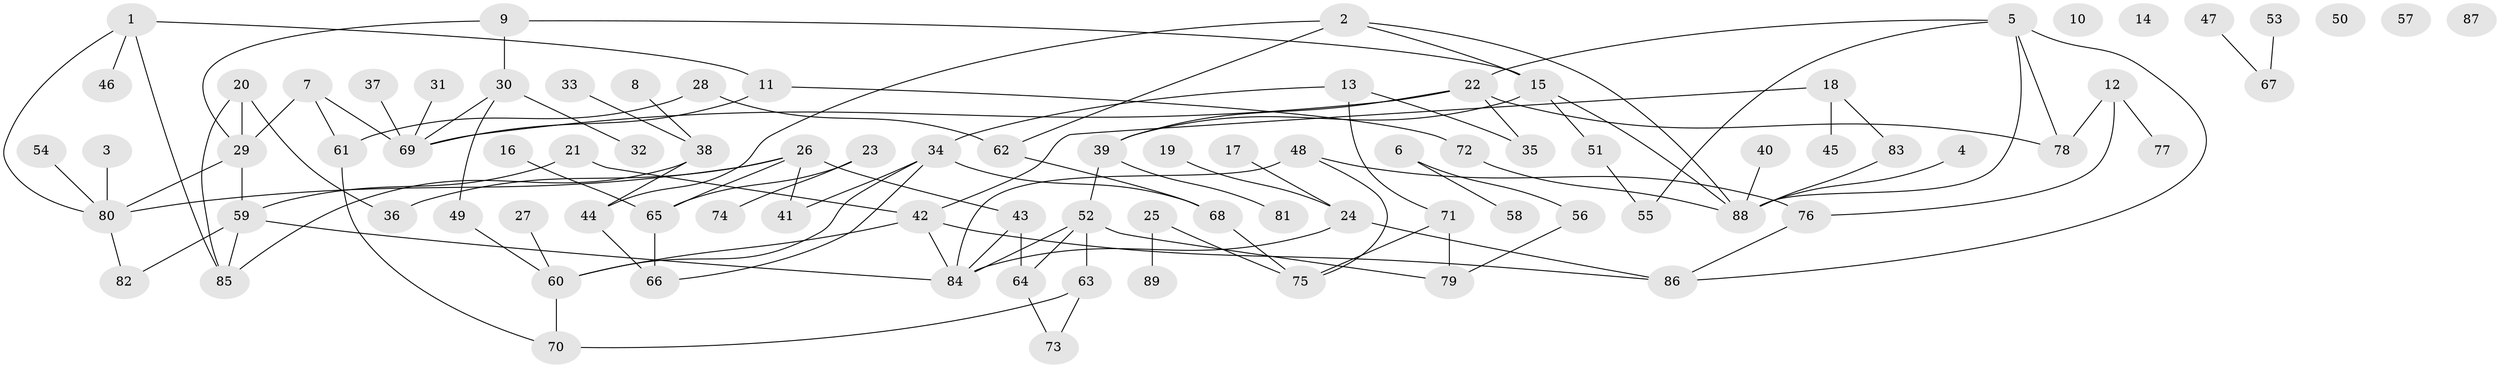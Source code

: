 // coarse degree distribution, {1: 0.36363636363636365, 0: 0.11363636363636363, 6: 0.06818181818181818, 2: 0.18181818181818182, 3: 0.09090909090909091, 4: 0.06818181818181818, 5: 0.045454545454545456, 7: 0.022727272727272728, 8: 0.022727272727272728, 11: 0.022727272727272728}
// Generated by graph-tools (version 1.1) at 2025/43/03/04/25 21:43:36]
// undirected, 89 vertices, 117 edges
graph export_dot {
graph [start="1"]
  node [color=gray90,style=filled];
  1;
  2;
  3;
  4;
  5;
  6;
  7;
  8;
  9;
  10;
  11;
  12;
  13;
  14;
  15;
  16;
  17;
  18;
  19;
  20;
  21;
  22;
  23;
  24;
  25;
  26;
  27;
  28;
  29;
  30;
  31;
  32;
  33;
  34;
  35;
  36;
  37;
  38;
  39;
  40;
  41;
  42;
  43;
  44;
  45;
  46;
  47;
  48;
  49;
  50;
  51;
  52;
  53;
  54;
  55;
  56;
  57;
  58;
  59;
  60;
  61;
  62;
  63;
  64;
  65;
  66;
  67;
  68;
  69;
  70;
  71;
  72;
  73;
  74;
  75;
  76;
  77;
  78;
  79;
  80;
  81;
  82;
  83;
  84;
  85;
  86;
  87;
  88;
  89;
  1 -- 11;
  1 -- 46;
  1 -- 80;
  1 -- 85;
  2 -- 15;
  2 -- 44;
  2 -- 62;
  2 -- 88;
  3 -- 80;
  4 -- 88;
  5 -- 22;
  5 -- 55;
  5 -- 78;
  5 -- 86;
  5 -- 88;
  6 -- 56;
  6 -- 58;
  7 -- 29;
  7 -- 61;
  7 -- 69;
  8 -- 38;
  9 -- 15;
  9 -- 29;
  9 -- 30;
  11 -- 69;
  11 -- 72;
  12 -- 76;
  12 -- 77;
  12 -- 78;
  13 -- 34;
  13 -- 35;
  13 -- 71;
  15 -- 39;
  15 -- 51;
  15 -- 88;
  16 -- 65;
  17 -- 24;
  18 -- 42;
  18 -- 45;
  18 -- 83;
  19 -- 24;
  20 -- 29;
  20 -- 36;
  20 -- 85;
  21 -- 42;
  21 -- 59;
  22 -- 35;
  22 -- 39;
  22 -- 69;
  22 -- 78;
  23 -- 65;
  23 -- 74;
  24 -- 84;
  24 -- 86;
  25 -- 75;
  25 -- 89;
  26 -- 36;
  26 -- 41;
  26 -- 43;
  26 -- 65;
  26 -- 80;
  27 -- 60;
  28 -- 61;
  28 -- 62;
  29 -- 59;
  29 -- 80;
  30 -- 32;
  30 -- 49;
  30 -- 69;
  31 -- 69;
  33 -- 38;
  34 -- 41;
  34 -- 60;
  34 -- 66;
  34 -- 68;
  37 -- 69;
  38 -- 44;
  38 -- 85;
  39 -- 52;
  39 -- 81;
  40 -- 88;
  42 -- 60;
  42 -- 84;
  42 -- 86;
  43 -- 64;
  43 -- 84;
  44 -- 66;
  47 -- 67;
  48 -- 75;
  48 -- 76;
  48 -- 84;
  49 -- 60;
  51 -- 55;
  52 -- 63;
  52 -- 64;
  52 -- 79;
  52 -- 84;
  53 -- 67;
  54 -- 80;
  56 -- 79;
  59 -- 82;
  59 -- 84;
  59 -- 85;
  60 -- 70;
  61 -- 70;
  62 -- 68;
  63 -- 70;
  63 -- 73;
  64 -- 73;
  65 -- 66;
  68 -- 75;
  71 -- 75;
  71 -- 79;
  72 -- 88;
  76 -- 86;
  80 -- 82;
  83 -- 88;
}
